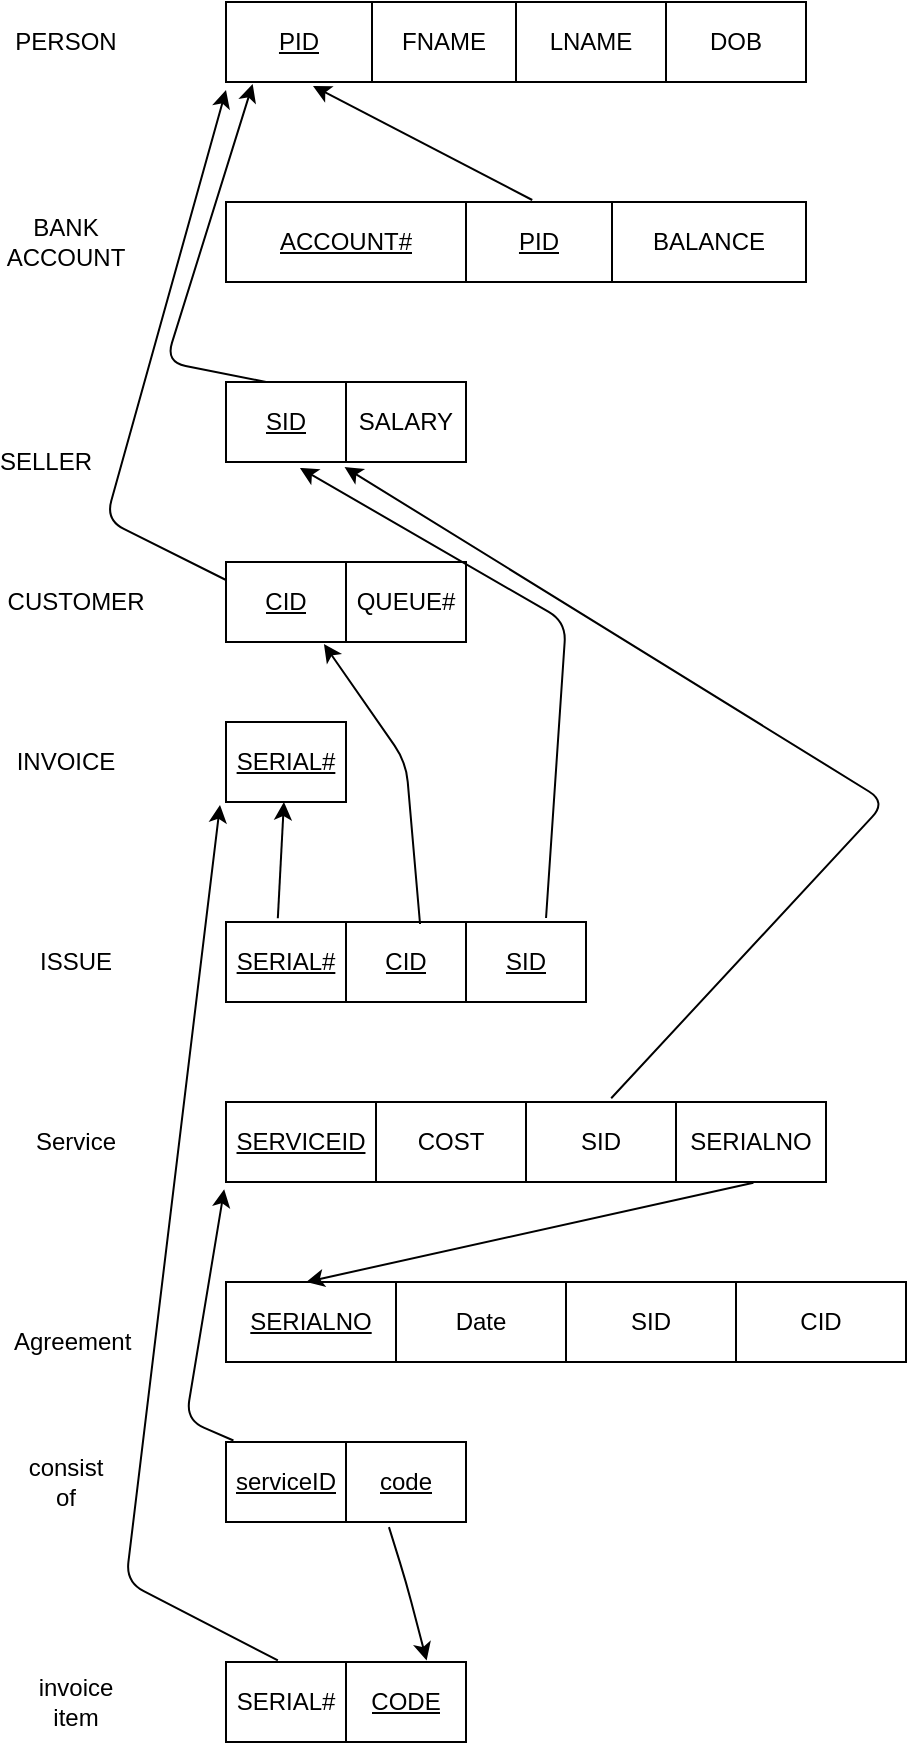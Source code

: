 <mxfile version="13.7.9" type="device"><diagram id="R2lEEEUBdFMjLlhIrx00" name="Page-1"><mxGraphModel dx="1553" dy="366" grid="1" gridSize="10" guides="1" tooltips="1" connect="1" arrows="1" fold="1" page="1" pageScale="1" pageWidth="850" pageHeight="1100" math="0" shadow="0" extFonts="Permanent Marker^https://fonts.googleapis.com/css?family=Permanent+Marker"><root><mxCell id="0"/><mxCell id="1" parent="0"/><mxCell id="jxEvkQTPRAiooUUWNkQ9-20" value="" style="endArrow=classic;html=1;exitX=0.528;exitY=-0.025;exitDx=0;exitDy=0;exitPerimeter=0;entryX=0.15;entryY=1.05;entryDx=0;entryDy=0;entryPerimeter=0;" edge="1" parent="1" source="jxEvkQTPRAiooUUWNkQ9-16" target="jxEvkQTPRAiooUUWNkQ9-10"><mxGeometry width="50" height="50" relative="1" as="geometry"><mxPoint x="400" y="320" as="sourcePoint"/><mxPoint x="450" y="270" as="targetPoint"/></mxGeometry></mxCell><mxCell id="jxEvkQTPRAiooUUWNkQ9-25" value="" style="endArrow=classic;html=1;exitX=0.167;exitY=0;exitDx=0;exitDy=0;exitPerimeter=0;entryX=0.046;entryY=1.025;entryDx=0;entryDy=0;entryPerimeter=0;" edge="1" parent="1" source="jxEvkQTPRAiooUUWNkQ9-22" target="jxEvkQTPRAiooUUWNkQ9-10"><mxGeometry width="50" height="50" relative="1" as="geometry"><mxPoint x="400" y="320" as="sourcePoint"/><mxPoint x="50" y="240" as="targetPoint"/><Array as="points"><mxPoint x="80" y="300"/></Array></mxGeometry></mxCell><mxCell id="jxEvkQTPRAiooUUWNkQ9-26" value="" style="shape=table;html=1;whiteSpace=wrap;startSize=0;container=1;collapsible=0;childLayout=tableLayout;" vertex="1" parent="1"><mxGeometry x="110" y="400" width="120" height="40" as="geometry"/></mxCell><mxCell id="jxEvkQTPRAiooUUWNkQ9-27" value="" style="shape=partialRectangle;html=1;whiteSpace=wrap;collapsible=0;dropTarget=0;pointerEvents=0;fillColor=none;top=0;left=0;bottom=0;right=0;points=[[0,0.5],[1,0.5]];portConstraint=eastwest;" vertex="1" parent="jxEvkQTPRAiooUUWNkQ9-26"><mxGeometry width="120" height="40" as="geometry"/></mxCell><mxCell id="jxEvkQTPRAiooUUWNkQ9-28" value="&lt;u&gt;CID&lt;/u&gt;" style="shape=partialRectangle;html=1;whiteSpace=wrap;connectable=0;overflow=hidden;fillColor=none;top=0;left=0;bottom=0;right=0;" vertex="1" parent="jxEvkQTPRAiooUUWNkQ9-27"><mxGeometry width="60" height="40" as="geometry"/></mxCell><mxCell id="jxEvkQTPRAiooUUWNkQ9-29" value="QUEUE#" style="shape=partialRectangle;html=1;whiteSpace=wrap;connectable=0;overflow=hidden;fillColor=none;top=0;left=0;bottom=0;right=0;" vertex="1" parent="jxEvkQTPRAiooUUWNkQ9-27"><mxGeometry x="60" width="60" height="40" as="geometry"/></mxCell><mxCell id="jxEvkQTPRAiooUUWNkQ9-30" value="" style="endArrow=classic;html=1;exitX=0.167;exitY=0;exitDx=0;exitDy=0;exitPerimeter=0;entryX=0;entryY=1.1;entryDx=0;entryDy=0;entryPerimeter=0;" edge="1" parent="1" target="jxEvkQTPRAiooUUWNkQ9-10"><mxGeometry width="50" height="50" relative="1" as="geometry"><mxPoint x="110.0" y="409" as="sourcePoint"/><mxPoint x="71.0" y="240" as="targetPoint"/><Array as="points"><mxPoint x="49.96" y="379"/></Array></mxGeometry></mxCell><mxCell id="jxEvkQTPRAiooUUWNkQ9-31" value="PERSON" style="text;html=1;strokeColor=none;fillColor=none;align=center;verticalAlign=middle;whiteSpace=wrap;rounded=0;" vertex="1" parent="1"><mxGeometry x="10" y="130" width="40" height="20" as="geometry"/></mxCell><mxCell id="jxEvkQTPRAiooUUWNkQ9-32" value="CUSTOMER" style="text;html=1;strokeColor=none;fillColor=none;align=center;verticalAlign=middle;whiteSpace=wrap;rounded=0;" vertex="1" parent="1"><mxGeometry x="15" y="410" width="40" height="20" as="geometry"/></mxCell><mxCell id="jxEvkQTPRAiooUUWNkQ9-33" value="SELLER" style="text;html=1;strokeColor=none;fillColor=none;align=center;verticalAlign=middle;whiteSpace=wrap;rounded=0;" vertex="1" parent="1"><mxGeometry y="340" width="40" height="20" as="geometry"/></mxCell><mxCell id="jxEvkQTPRAiooUUWNkQ9-34" value="BANK ACCOUNT" style="text;html=1;strokeColor=none;fillColor=none;align=center;verticalAlign=middle;whiteSpace=wrap;rounded=0;" vertex="1" parent="1"><mxGeometry x="5" y="230" width="50" height="20" as="geometry"/></mxCell><mxCell id="jxEvkQTPRAiooUUWNkQ9-35" value="" style="shape=table;html=1;whiteSpace=wrap;startSize=0;container=1;collapsible=0;childLayout=tableLayout;" vertex="1" parent="1"><mxGeometry x="110" y="480" width="60" height="40" as="geometry"/></mxCell><mxCell id="jxEvkQTPRAiooUUWNkQ9-36" value="" style="shape=partialRectangle;html=1;whiteSpace=wrap;collapsible=0;dropTarget=0;pointerEvents=0;fillColor=none;top=0;left=0;bottom=0;right=0;points=[[0,0.5],[1,0.5]];portConstraint=eastwest;" vertex="1" parent="jxEvkQTPRAiooUUWNkQ9-35"><mxGeometry width="60" height="40" as="geometry"/></mxCell><mxCell id="jxEvkQTPRAiooUUWNkQ9-37" value="&lt;u&gt;SERIAL#&lt;/u&gt;" style="shape=partialRectangle;html=1;whiteSpace=wrap;connectable=0;overflow=hidden;fillColor=none;top=0;left=0;bottom=0;right=0;" vertex="1" parent="jxEvkQTPRAiooUUWNkQ9-36"><mxGeometry width="60" height="40" as="geometry"/></mxCell><mxCell id="jxEvkQTPRAiooUUWNkQ9-21" value="" style="shape=table;html=1;whiteSpace=wrap;startSize=0;container=1;collapsible=0;childLayout=tableLayout;" vertex="1" parent="1"><mxGeometry x="110" y="310" width="120" height="40" as="geometry"/></mxCell><mxCell id="jxEvkQTPRAiooUUWNkQ9-22" value="" style="shape=partialRectangle;html=1;whiteSpace=wrap;collapsible=0;dropTarget=0;pointerEvents=0;fillColor=none;top=0;left=0;bottom=0;right=0;points=[[0,0.5],[1,0.5]];portConstraint=eastwest;" vertex="1" parent="jxEvkQTPRAiooUUWNkQ9-21"><mxGeometry width="120" height="40" as="geometry"/></mxCell><mxCell id="jxEvkQTPRAiooUUWNkQ9-23" value="&lt;u&gt;SID&lt;/u&gt;" style="shape=partialRectangle;html=1;whiteSpace=wrap;connectable=0;overflow=hidden;fillColor=none;top=0;left=0;bottom=0;right=0;" vertex="1" parent="jxEvkQTPRAiooUUWNkQ9-22"><mxGeometry width="60" height="40" as="geometry"/></mxCell><mxCell id="jxEvkQTPRAiooUUWNkQ9-24" value="SALARY" style="shape=partialRectangle;html=1;whiteSpace=wrap;connectable=0;overflow=hidden;fillColor=none;top=0;left=0;bottom=0;right=0;" vertex="1" parent="jxEvkQTPRAiooUUWNkQ9-22"><mxGeometry x="60" width="60" height="40" as="geometry"/></mxCell><mxCell id="jxEvkQTPRAiooUUWNkQ9-38" value="" style="shape=table;html=1;whiteSpace=wrap;startSize=0;container=1;collapsible=0;childLayout=tableLayout;" vertex="1" parent="1"><mxGeometry x="110" y="580" width="180" height="40" as="geometry"/></mxCell><mxCell id="jxEvkQTPRAiooUUWNkQ9-39" value="" style="shape=partialRectangle;html=1;whiteSpace=wrap;collapsible=0;dropTarget=0;pointerEvents=0;fillColor=none;top=0;left=0;bottom=0;right=0;points=[[0,0.5],[1,0.5]];portConstraint=eastwest;" vertex="1" parent="jxEvkQTPRAiooUUWNkQ9-38"><mxGeometry width="180" height="40" as="geometry"/></mxCell><mxCell id="jxEvkQTPRAiooUUWNkQ9-40" value="&lt;u&gt;SERIAL#&lt;/u&gt;" style="shape=partialRectangle;html=1;whiteSpace=wrap;connectable=0;overflow=hidden;fillColor=none;top=0;left=0;bottom=0;right=0;" vertex="1" parent="jxEvkQTPRAiooUUWNkQ9-39"><mxGeometry width="60" height="40" as="geometry"/></mxCell><mxCell id="jxEvkQTPRAiooUUWNkQ9-41" value="&lt;u&gt;CID&lt;/u&gt;" style="shape=partialRectangle;html=1;whiteSpace=wrap;connectable=0;overflow=hidden;fillColor=none;top=0;left=0;bottom=0;right=0;" vertex="1" parent="jxEvkQTPRAiooUUWNkQ9-39"><mxGeometry x="60" width="60" height="40" as="geometry"/></mxCell><mxCell id="jxEvkQTPRAiooUUWNkQ9-42" value="&lt;u&gt;SID&lt;/u&gt;" style="shape=partialRectangle;html=1;whiteSpace=wrap;connectable=0;overflow=hidden;fillColor=none;top=0;left=0;bottom=0;right=0;" vertex="1" parent="jxEvkQTPRAiooUUWNkQ9-39"><mxGeometry x="120" width="60" height="40" as="geometry"/></mxCell><mxCell id="jxEvkQTPRAiooUUWNkQ9-43" value="" style="endArrow=classic;html=1;exitX=0.539;exitY=0.025;exitDx=0;exitDy=0;exitPerimeter=0;entryX=0.408;entryY=1.025;entryDx=0;entryDy=0;entryPerimeter=0;" edge="1" parent="1" source="jxEvkQTPRAiooUUWNkQ9-39" target="jxEvkQTPRAiooUUWNkQ9-27"><mxGeometry width="50" height="50" relative="1" as="geometry"><mxPoint x="400" y="410" as="sourcePoint"/><mxPoint x="450" y="360" as="targetPoint"/><Array as="points"><mxPoint x="200" y="500"/></Array></mxGeometry></mxCell><mxCell id="jxEvkQTPRAiooUUWNkQ9-44" value="" style="endArrow=classic;html=1;exitX=0.889;exitY=-0.05;exitDx=0;exitDy=0;exitPerimeter=0;entryX=0.308;entryY=1.075;entryDx=0;entryDy=0;entryPerimeter=0;" edge="1" parent="1" source="jxEvkQTPRAiooUUWNkQ9-39" target="jxEvkQTPRAiooUUWNkQ9-22"><mxGeometry width="50" height="50" relative="1" as="geometry"><mxPoint x="400" y="410" as="sourcePoint"/><mxPoint x="450" y="360" as="targetPoint"/><Array as="points"><mxPoint x="280" y="430"/></Array></mxGeometry></mxCell><mxCell id="jxEvkQTPRAiooUUWNkQ9-45" value="ISSUE" style="text;html=1;strokeColor=none;fillColor=none;align=center;verticalAlign=middle;whiteSpace=wrap;rounded=0;" vertex="1" parent="1"><mxGeometry x="15" y="590" width="40" height="20" as="geometry"/></mxCell><mxCell id="jxEvkQTPRAiooUUWNkQ9-46" value="INVOICE" style="text;html=1;strokeColor=none;fillColor=none;align=center;verticalAlign=middle;whiteSpace=wrap;rounded=0;" vertex="1" parent="1"><mxGeometry x="10" y="490" width="40" height="20" as="geometry"/></mxCell><mxCell id="jxEvkQTPRAiooUUWNkQ9-9" value="" style="shape=table;html=1;whiteSpace=wrap;startSize=0;container=1;collapsible=0;childLayout=tableLayout;" vertex="1" parent="1"><mxGeometry x="110" y="120" width="290" height="40" as="geometry"/></mxCell><mxCell id="jxEvkQTPRAiooUUWNkQ9-10" value="" style="shape=partialRectangle;html=1;whiteSpace=wrap;collapsible=0;dropTarget=0;pointerEvents=0;fillColor=none;top=0;left=0;bottom=0;right=0;points=[[0,0.5],[1,0.5]];portConstraint=eastwest;" vertex="1" parent="jxEvkQTPRAiooUUWNkQ9-9"><mxGeometry width="290" height="40" as="geometry"/></mxCell><mxCell id="jxEvkQTPRAiooUUWNkQ9-11" value="&lt;u&gt;PID&lt;/u&gt;" style="shape=partialRectangle;html=1;whiteSpace=wrap;connectable=0;overflow=hidden;fillColor=none;top=0;left=0;bottom=0;right=0;" vertex="1" parent="jxEvkQTPRAiooUUWNkQ9-10"><mxGeometry width="73" height="40" as="geometry"/></mxCell><mxCell id="jxEvkQTPRAiooUUWNkQ9-12" value="FNAME" style="shape=partialRectangle;html=1;whiteSpace=wrap;connectable=0;overflow=hidden;fillColor=none;top=0;left=0;bottom=0;right=0;" vertex="1" parent="jxEvkQTPRAiooUUWNkQ9-10"><mxGeometry x="73" width="72" height="40" as="geometry"/></mxCell><mxCell id="jxEvkQTPRAiooUUWNkQ9-13" value="LNAME" style="shape=partialRectangle;html=1;whiteSpace=wrap;connectable=0;overflow=hidden;fillColor=none;top=0;left=0;bottom=0;right=0;" vertex="1" parent="jxEvkQTPRAiooUUWNkQ9-10"><mxGeometry x="145" width="75" height="40" as="geometry"/></mxCell><mxCell id="jxEvkQTPRAiooUUWNkQ9-14" value="DOB" style="shape=partialRectangle;html=1;whiteSpace=wrap;connectable=0;overflow=hidden;fillColor=none;top=0;left=0;bottom=0;right=0;" vertex="1" parent="jxEvkQTPRAiooUUWNkQ9-10"><mxGeometry x="220" width="70" height="40" as="geometry"/></mxCell><mxCell id="jxEvkQTPRAiooUUWNkQ9-47" value="" style="shape=table;html=1;whiteSpace=wrap;startSize=0;container=1;collapsible=0;childLayout=tableLayout;" vertex="1" parent="1"><mxGeometry x="110" y="670" width="300" height="40" as="geometry"/></mxCell><mxCell id="jxEvkQTPRAiooUUWNkQ9-48" value="" style="shape=partialRectangle;html=1;whiteSpace=wrap;collapsible=0;dropTarget=0;pointerEvents=0;fillColor=none;top=0;left=0;bottom=0;right=0;points=[[0,0.5],[1,0.5]];portConstraint=eastwest;" vertex="1" parent="jxEvkQTPRAiooUUWNkQ9-47"><mxGeometry width="300" height="40" as="geometry"/></mxCell><mxCell id="jxEvkQTPRAiooUUWNkQ9-49" value="&lt;u&gt;SERVICEID&lt;/u&gt;" style="shape=partialRectangle;html=1;whiteSpace=wrap;connectable=0;overflow=hidden;fillColor=none;top=0;left=0;bottom=0;right=0;" vertex="1" parent="jxEvkQTPRAiooUUWNkQ9-48"><mxGeometry width="75" height="40" as="geometry"/></mxCell><mxCell id="jxEvkQTPRAiooUUWNkQ9-50" value="COST" style="shape=partialRectangle;html=1;whiteSpace=wrap;connectable=0;overflow=hidden;fillColor=none;top=0;left=0;bottom=0;right=0;" vertex="1" parent="jxEvkQTPRAiooUUWNkQ9-48"><mxGeometry x="75" width="75" height="40" as="geometry"/></mxCell><mxCell id="jxEvkQTPRAiooUUWNkQ9-51" value="SID" style="shape=partialRectangle;html=1;whiteSpace=wrap;connectable=0;overflow=hidden;fillColor=none;top=0;left=0;bottom=0;right=0;" vertex="1" parent="jxEvkQTPRAiooUUWNkQ9-48"><mxGeometry x="150" width="75" height="40" as="geometry"/></mxCell><mxCell id="jxEvkQTPRAiooUUWNkQ9-52" value="SERIALNO" style="shape=partialRectangle;html=1;whiteSpace=wrap;connectable=0;overflow=hidden;fillColor=none;top=0;left=0;bottom=0;right=0;" vertex="1" parent="jxEvkQTPRAiooUUWNkQ9-48"><mxGeometry x="225" width="75" height="40" as="geometry"/></mxCell><mxCell id="jxEvkQTPRAiooUUWNkQ9-15" value="" style="shape=table;html=1;whiteSpace=wrap;startSize=0;container=1;collapsible=0;childLayout=tableLayout;" vertex="1" parent="1"><mxGeometry x="110" y="220" width="290" height="40" as="geometry"/></mxCell><mxCell id="jxEvkQTPRAiooUUWNkQ9-16" value="" style="shape=partialRectangle;html=1;whiteSpace=wrap;collapsible=0;dropTarget=0;pointerEvents=0;fillColor=none;top=0;left=0;bottom=0;right=0;points=[[0,0.5],[1,0.5]];portConstraint=eastwest;" vertex="1" parent="jxEvkQTPRAiooUUWNkQ9-15"><mxGeometry width="290" height="40" as="geometry"/></mxCell><mxCell id="jxEvkQTPRAiooUUWNkQ9-17" value="&lt;u&gt;ACCOUNT#&lt;/u&gt;" style="shape=partialRectangle;html=1;whiteSpace=wrap;connectable=0;overflow=hidden;fillColor=none;top=0;left=0;bottom=0;right=0;" vertex="1" parent="jxEvkQTPRAiooUUWNkQ9-16"><mxGeometry width="120" height="40" as="geometry"/></mxCell><mxCell id="jxEvkQTPRAiooUUWNkQ9-18" value="&lt;u&gt;PID&lt;/u&gt;" style="shape=partialRectangle;html=1;whiteSpace=wrap;connectable=0;overflow=hidden;fillColor=none;top=0;left=0;bottom=0;right=0;" vertex="1" parent="jxEvkQTPRAiooUUWNkQ9-16"><mxGeometry x="120" width="73" height="40" as="geometry"/></mxCell><mxCell id="jxEvkQTPRAiooUUWNkQ9-19" value="BALANCE" style="shape=partialRectangle;html=1;whiteSpace=wrap;connectable=0;overflow=hidden;fillColor=none;top=0;left=0;bottom=0;right=0;" vertex="1" parent="jxEvkQTPRAiooUUWNkQ9-16"><mxGeometry x="193" width="97" height="40" as="geometry"/></mxCell><mxCell id="jxEvkQTPRAiooUUWNkQ9-59" value="Agreement&amp;nbsp;" style="text;html=1;strokeColor=none;fillColor=none;align=center;verticalAlign=middle;whiteSpace=wrap;rounded=0;" vertex="1" parent="1"><mxGeometry y="780" width="70" height="20" as="geometry"/></mxCell><mxCell id="jxEvkQTPRAiooUUWNkQ9-60" value="Service" style="text;html=1;strokeColor=none;fillColor=none;align=center;verticalAlign=middle;whiteSpace=wrap;rounded=0;" vertex="1" parent="1"><mxGeometry x="15" y="680" width="40" height="20" as="geometry"/></mxCell><mxCell id="jxEvkQTPRAiooUUWNkQ9-65" value="invoice item" style="text;html=1;strokeColor=none;fillColor=none;align=center;verticalAlign=middle;whiteSpace=wrap;rounded=0;" vertex="1" parent="1"><mxGeometry x="15" y="960" width="40" height="20" as="geometry"/></mxCell><mxCell id="jxEvkQTPRAiooUUWNkQ9-70" value="consist of" style="text;html=1;strokeColor=none;fillColor=none;align=center;verticalAlign=middle;whiteSpace=wrap;rounded=0;" vertex="1" parent="1"><mxGeometry x="10" y="850" width="40" height="20" as="geometry"/></mxCell><mxCell id="jxEvkQTPRAiooUUWNkQ9-53" value="" style="shape=table;html=1;whiteSpace=wrap;startSize=0;container=1;collapsible=0;childLayout=tableLayout;" vertex="1" parent="1"><mxGeometry x="110" y="760" width="340" height="40" as="geometry"/></mxCell><mxCell id="jxEvkQTPRAiooUUWNkQ9-54" value="" style="shape=partialRectangle;html=1;whiteSpace=wrap;collapsible=0;dropTarget=0;pointerEvents=0;fillColor=none;top=0;left=0;bottom=0;right=0;points=[[0,0.5],[1,0.5]];portConstraint=eastwest;" vertex="1" parent="jxEvkQTPRAiooUUWNkQ9-53"><mxGeometry width="340" height="40" as="geometry"/></mxCell><mxCell id="jxEvkQTPRAiooUUWNkQ9-55" value="&lt;u&gt;SERIALNO&lt;/u&gt;" style="shape=partialRectangle;html=1;whiteSpace=wrap;connectable=0;overflow=hidden;fillColor=none;top=0;left=0;bottom=0;right=0;" vertex="1" parent="jxEvkQTPRAiooUUWNkQ9-54"><mxGeometry width="85" height="40" as="geometry"/></mxCell><mxCell id="jxEvkQTPRAiooUUWNkQ9-56" value="Date" style="shape=partialRectangle;html=1;whiteSpace=wrap;connectable=0;overflow=hidden;fillColor=none;top=0;left=0;bottom=0;right=0;" vertex="1" parent="jxEvkQTPRAiooUUWNkQ9-54"><mxGeometry x="85" width="85" height="40" as="geometry"/></mxCell><mxCell id="jxEvkQTPRAiooUUWNkQ9-57" value="SID" style="shape=partialRectangle;html=1;whiteSpace=wrap;connectable=0;overflow=hidden;fillColor=none;top=0;left=0;bottom=0;right=0;" vertex="1" parent="jxEvkQTPRAiooUUWNkQ9-54"><mxGeometry x="170" width="85" height="40" as="geometry"/></mxCell><mxCell id="jxEvkQTPRAiooUUWNkQ9-58" value="CID" style="shape=partialRectangle;html=1;whiteSpace=wrap;connectable=0;overflow=hidden;fillColor=none;top=0;left=0;bottom=0;right=0;" vertex="1" parent="jxEvkQTPRAiooUUWNkQ9-54"><mxGeometry x="255" width="85" height="40" as="geometry"/></mxCell><mxCell id="jxEvkQTPRAiooUUWNkQ9-75" value="" style="endArrow=classic;html=1;exitX=0.031;exitY=-0.019;exitDx=0;exitDy=0;exitPerimeter=0;entryX=-0.003;entryY=1.092;entryDx=0;entryDy=0;entryPerimeter=0;" edge="1" parent="1" source="jxEvkQTPRAiooUUWNkQ9-67" target="jxEvkQTPRAiooUUWNkQ9-48"><mxGeometry width="50" height="50" relative="1" as="geometry"><mxPoint x="470" y="600" as="sourcePoint"/><mxPoint x="70" y="730" as="targetPoint"/><Array as="points"><mxPoint x="90" y="829"/></Array></mxGeometry></mxCell><mxCell id="jxEvkQTPRAiooUUWNkQ9-76" value="" style="endArrow=classic;html=1;exitX=0.679;exitY=1.064;exitDx=0;exitDy=0;exitPerimeter=0;entryX=0.836;entryY=-0.019;entryDx=0;entryDy=0;entryPerimeter=0;" edge="1" parent="1" source="jxEvkQTPRAiooUUWNkQ9-67" target="jxEvkQTPRAiooUUWNkQ9-62"><mxGeometry width="50" height="50" relative="1" as="geometry"><mxPoint x="470" y="600" as="sourcePoint"/><mxPoint x="200" y="1040" as="targetPoint"/><Array as="points"><mxPoint x="200" y="910"/></Array></mxGeometry></mxCell><mxCell id="jxEvkQTPRAiooUUWNkQ9-77" value="" style="endArrow=classic;html=1;entryX=-0.05;entryY=1.036;entryDx=0;entryDy=0;entryPerimeter=0;exitX=0.216;exitY=-0.019;exitDx=0;exitDy=0;exitPerimeter=0;" edge="1" parent="1" source="jxEvkQTPRAiooUUWNkQ9-62" target="jxEvkQTPRAiooUUWNkQ9-36"><mxGeometry width="50" height="50" relative="1" as="geometry"><mxPoint x="470" y="600" as="sourcePoint"/><mxPoint x="90" y="550" as="targetPoint"/><Array as="points"><mxPoint x="60" y="910"/></Array></mxGeometry></mxCell><mxCell id="jxEvkQTPRAiooUUWNkQ9-78" value="" style="endArrow=classic;html=1;exitX=0.879;exitY=1.009;exitDx=0;exitDy=0;exitPerimeter=0;entryX=0.118;entryY=0;entryDx=0;entryDy=0;entryPerimeter=0;" edge="1" parent="1" source="jxEvkQTPRAiooUUWNkQ9-48" target="jxEvkQTPRAiooUUWNkQ9-54"><mxGeometry width="50" height="50" relative="1" as="geometry"><mxPoint x="470" y="600" as="sourcePoint"/><mxPoint x="520" y="550" as="targetPoint"/></mxGeometry></mxCell><mxCell id="jxEvkQTPRAiooUUWNkQ9-79" value="" style="endArrow=classic;html=1;exitX=0.642;exitY=-0.047;exitDx=0;exitDy=0;exitPerimeter=0;entryX=0.494;entryY=1.064;entryDx=0;entryDy=0;entryPerimeter=0;" edge="1" parent="1" source="jxEvkQTPRAiooUUWNkQ9-48" target="jxEvkQTPRAiooUUWNkQ9-22"><mxGeometry width="50" height="50" relative="1" as="geometry"><mxPoint x="470" y="600" as="sourcePoint"/><mxPoint x="340" y="370" as="targetPoint"/><Array as="points"><mxPoint x="440" y="520"/></Array></mxGeometry></mxCell><mxCell id="jxEvkQTPRAiooUUWNkQ9-80" value="" style="endArrow=classic;html=1;exitX=0.144;exitY=-0.047;exitDx=0;exitDy=0;exitPerimeter=0;" edge="1" parent="1" source="jxEvkQTPRAiooUUWNkQ9-39" target="jxEvkQTPRAiooUUWNkQ9-36"><mxGeometry width="50" height="50" relative="1" as="geometry"><mxPoint x="470" y="600" as="sourcePoint"/><mxPoint x="520" y="550" as="targetPoint"/></mxGeometry></mxCell><mxCell id="jxEvkQTPRAiooUUWNkQ9-66" value="" style="shape=table;html=1;whiteSpace=wrap;startSize=0;container=1;collapsible=0;childLayout=tableLayout;" vertex="1" parent="1"><mxGeometry x="110" y="840" width="120" height="40" as="geometry"/></mxCell><mxCell id="jxEvkQTPRAiooUUWNkQ9-67" value="" style="shape=partialRectangle;html=1;whiteSpace=wrap;collapsible=0;dropTarget=0;pointerEvents=0;fillColor=none;top=0;left=0;bottom=0;right=0;points=[[0,0.5],[1,0.5]];portConstraint=eastwest;" vertex="1" parent="jxEvkQTPRAiooUUWNkQ9-66"><mxGeometry width="120" height="40" as="geometry"/></mxCell><mxCell id="jxEvkQTPRAiooUUWNkQ9-68" value="&lt;u&gt;serviceID&lt;/u&gt;" style="shape=partialRectangle;html=1;whiteSpace=wrap;connectable=0;overflow=hidden;fillColor=none;top=0;left=0;bottom=0;right=0;" vertex="1" parent="jxEvkQTPRAiooUUWNkQ9-67"><mxGeometry width="60" height="40" as="geometry"/></mxCell><mxCell id="jxEvkQTPRAiooUUWNkQ9-69" value="&lt;u&gt;code&lt;/u&gt;" style="shape=partialRectangle;html=1;whiteSpace=wrap;connectable=0;overflow=hidden;fillColor=none;top=0;left=0;bottom=0;right=0;" vertex="1" parent="jxEvkQTPRAiooUUWNkQ9-67"><mxGeometry x="60" width="60" height="40" as="geometry"/></mxCell><mxCell id="jxEvkQTPRAiooUUWNkQ9-61" value="" style="shape=table;html=1;whiteSpace=wrap;startSize=0;container=1;collapsible=0;childLayout=tableLayout;" vertex="1" parent="1"><mxGeometry x="110" y="950" width="120" height="40" as="geometry"/></mxCell><mxCell id="jxEvkQTPRAiooUUWNkQ9-62" value="" style="shape=partialRectangle;html=1;whiteSpace=wrap;collapsible=0;dropTarget=0;pointerEvents=0;fillColor=none;top=0;left=0;bottom=0;right=0;points=[[0,0.5],[1,0.5]];portConstraint=eastwest;" vertex="1" parent="jxEvkQTPRAiooUUWNkQ9-61"><mxGeometry width="120" height="40" as="geometry"/></mxCell><mxCell id="jxEvkQTPRAiooUUWNkQ9-63" value="SERIAL#" style="shape=partialRectangle;html=1;whiteSpace=wrap;connectable=0;overflow=hidden;fillColor=none;top=0;left=0;bottom=0;right=0;" vertex="1" parent="jxEvkQTPRAiooUUWNkQ9-62"><mxGeometry width="60" height="40" as="geometry"/></mxCell><mxCell id="jxEvkQTPRAiooUUWNkQ9-64" value="&lt;u&gt;CODE&lt;/u&gt;" style="shape=partialRectangle;html=1;whiteSpace=wrap;connectable=0;overflow=hidden;fillColor=none;top=0;left=0;bottom=0;right=0;" vertex="1" parent="jxEvkQTPRAiooUUWNkQ9-62"><mxGeometry x="60" width="60" height="40" as="geometry"/></mxCell></root></mxGraphModel></diagram></mxfile>